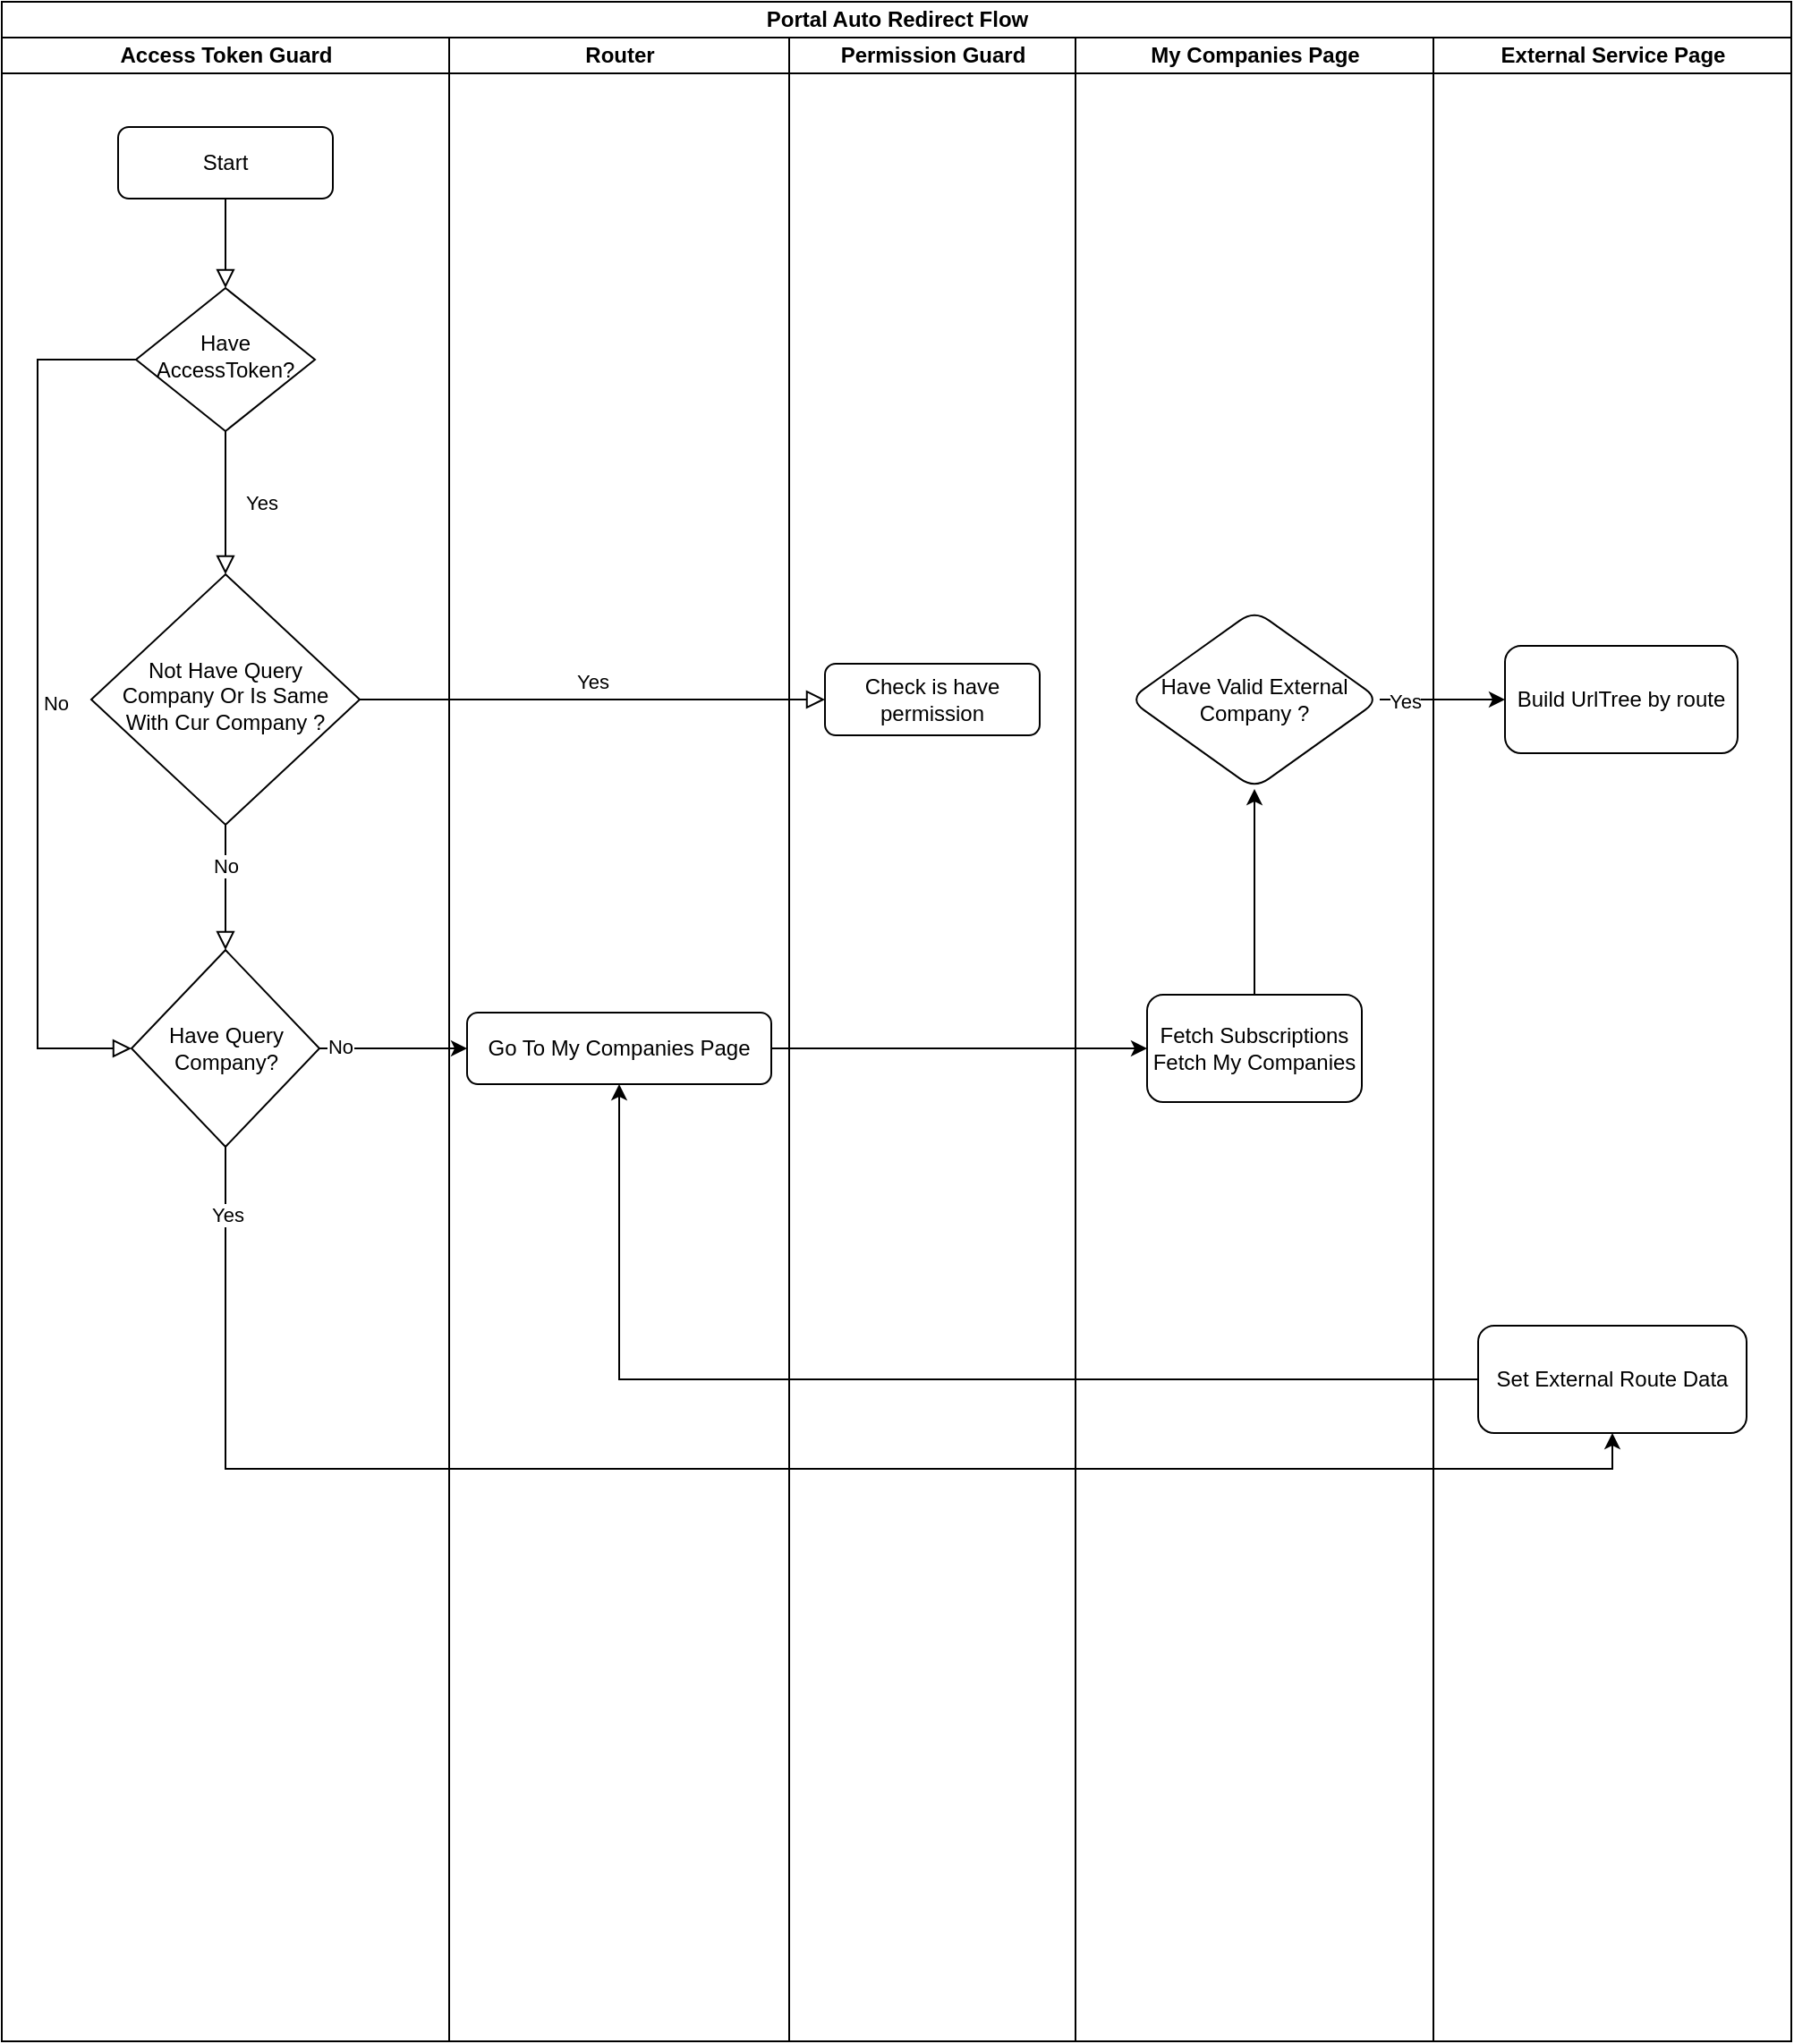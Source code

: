 <mxfile version="26.0.15">
  <diagram id="C5RBs43oDa-KdzZeNtuy" name="Page-1">
    <mxGraphModel dx="1242" dy="703" grid="1" gridSize="10" guides="1" tooltips="1" connect="1" arrows="1" fold="1" page="1" pageScale="1" pageWidth="827" pageHeight="1169" math="0" shadow="0">
      <root>
        <mxCell id="WIyWlLk6GJQsqaUBKTNV-0" />
        <mxCell id="WIyWlLk6GJQsqaUBKTNV-1" parent="WIyWlLk6GJQsqaUBKTNV-0" />
        <mxCell id="zBtAvuP8c3fkPAvaUFku-0" value="Portal Auto Redirect Flow" style="swimlane;childLayout=stackLayout;resizeParent=1;resizeParentMax=0;startSize=20;html=1;" vertex="1" parent="WIyWlLk6GJQsqaUBKTNV-1">
          <mxGeometry x="120" y="20" width="1000" height="1140" as="geometry" />
        </mxCell>
        <mxCell id="zBtAvuP8c3fkPAvaUFku-1" value="Access Token Guard" style="swimlane;startSize=20;html=1;" vertex="1" parent="zBtAvuP8c3fkPAvaUFku-0">
          <mxGeometry y="20" width="250" height="1120" as="geometry" />
        </mxCell>
        <mxCell id="WIyWlLk6GJQsqaUBKTNV-6" value="Have AccessToken?" style="rhombus;whiteSpace=wrap;html=1;shadow=0;fontFamily=Helvetica;fontSize=12;align=center;strokeWidth=1;spacing=6;spacingTop=-4;" parent="zBtAvuP8c3fkPAvaUFku-1" vertex="1">
          <mxGeometry x="75" y="140" width="100" height="80" as="geometry" />
        </mxCell>
        <mxCell id="WIyWlLk6GJQsqaUBKTNV-3" value="Start" style="rounded=1;whiteSpace=wrap;html=1;fontSize=12;glass=0;strokeWidth=1;shadow=0;" parent="zBtAvuP8c3fkPAvaUFku-1" vertex="1">
          <mxGeometry x="65" y="50" width="120" height="40" as="geometry" />
        </mxCell>
        <mxCell id="WIyWlLk6GJQsqaUBKTNV-2" value="" style="rounded=0;html=1;jettySize=auto;orthogonalLoop=1;fontSize=11;endArrow=block;endFill=0;endSize=8;strokeWidth=1;shadow=0;labelBackgroundColor=none;edgeStyle=orthogonalEdgeStyle;" parent="zBtAvuP8c3fkPAvaUFku-1" source="WIyWlLk6GJQsqaUBKTNV-3" target="WIyWlLk6GJQsqaUBKTNV-6" edge="1">
          <mxGeometry relative="1" as="geometry" />
        </mxCell>
        <mxCell id="zBtAvuP8c3fkPAvaUFku-9" value="Have Query Company?" style="rhombus;whiteSpace=wrap;html=1;" vertex="1" parent="zBtAvuP8c3fkPAvaUFku-1">
          <mxGeometry x="72.5" y="510" width="105" height="110" as="geometry" />
        </mxCell>
        <mxCell id="WIyWlLk6GJQsqaUBKTNV-5" value="No" style="edgeStyle=orthogonalEdgeStyle;rounded=0;html=1;jettySize=auto;orthogonalLoop=1;fontSize=11;endArrow=block;endFill=0;endSize=8;strokeWidth=1;shadow=0;labelBackgroundColor=none;exitX=0;exitY=0.5;exitDx=0;exitDy=0;entryX=0;entryY=0.5;entryDx=0;entryDy=0;" parent="zBtAvuP8c3fkPAvaUFku-1" source="WIyWlLk6GJQsqaUBKTNV-6" target="zBtAvuP8c3fkPAvaUFku-9" edge="1">
          <mxGeometry y="10" relative="1" as="geometry">
            <mxPoint as="offset" />
            <Array as="points">
              <mxPoint x="20" y="180" />
              <mxPoint x="20" y="565" />
            </Array>
          </mxGeometry>
        </mxCell>
        <mxCell id="WIyWlLk6GJQsqaUBKTNV-10" value="Not Have Query Company Or Is Same With Cur Company ?" style="rhombus;whiteSpace=wrap;html=1;shadow=0;fontFamily=Helvetica;fontSize=12;align=center;strokeWidth=1;spacing=6;spacingTop=-4;" parent="zBtAvuP8c3fkPAvaUFku-1" vertex="1">
          <mxGeometry x="50" y="300" width="150" height="140" as="geometry" />
        </mxCell>
        <mxCell id="WIyWlLk6GJQsqaUBKTNV-4" value="Yes" style="rounded=0;html=1;jettySize=auto;orthogonalLoop=1;fontSize=11;endArrow=block;endFill=0;endSize=8;strokeWidth=1;shadow=0;labelBackgroundColor=none;edgeStyle=orthogonalEdgeStyle;" parent="zBtAvuP8c3fkPAvaUFku-1" source="WIyWlLk6GJQsqaUBKTNV-6" target="WIyWlLk6GJQsqaUBKTNV-10" edge="1">
          <mxGeometry y="20" relative="1" as="geometry">
            <mxPoint as="offset" />
          </mxGeometry>
        </mxCell>
        <mxCell id="WIyWlLk6GJQsqaUBKTNV-8" value="" style="rounded=0;html=1;jettySize=auto;orthogonalLoop=1;fontSize=11;endArrow=block;endFill=0;endSize=8;strokeWidth=1;shadow=0;labelBackgroundColor=none;edgeStyle=orthogonalEdgeStyle;exitX=0.5;exitY=1;exitDx=0;exitDy=0;" parent="zBtAvuP8c3fkPAvaUFku-1" source="WIyWlLk6GJQsqaUBKTNV-10" target="zBtAvuP8c3fkPAvaUFku-9" edge="1">
          <mxGeometry x="0.333" y="20" relative="1" as="geometry">
            <mxPoint as="offset" />
            <mxPoint x="125" y="450" as="targetPoint" />
          </mxGeometry>
        </mxCell>
        <mxCell id="zBtAvuP8c3fkPAvaUFku-7" value="No" style="edgeLabel;html=1;align=center;verticalAlign=middle;resizable=0;points=[];" vertex="1" connectable="0" parent="WIyWlLk6GJQsqaUBKTNV-8">
          <mxGeometry x="-0.384" relative="1" as="geometry">
            <mxPoint y="1" as="offset" />
          </mxGeometry>
        </mxCell>
        <mxCell id="zBtAvuP8c3fkPAvaUFku-2" value="Router" style="swimlane;startSize=20;html=1;" vertex="1" parent="zBtAvuP8c3fkPAvaUFku-0">
          <mxGeometry x="250" y="20" width="190" height="1120" as="geometry" />
        </mxCell>
        <mxCell id="WIyWlLk6GJQsqaUBKTNV-7" value="Go To My Companies Page" style="rounded=1;whiteSpace=wrap;html=1;fontSize=12;glass=0;strokeWidth=1;shadow=0;" parent="zBtAvuP8c3fkPAvaUFku-2" vertex="1">
          <mxGeometry x="10" y="545" width="170" height="40" as="geometry" />
        </mxCell>
        <mxCell id="zBtAvuP8c3fkPAvaUFku-3" value="Permission Guard" style="swimlane;startSize=20;html=1;" vertex="1" parent="zBtAvuP8c3fkPAvaUFku-0">
          <mxGeometry x="440" y="20" width="160" height="1120" as="geometry" />
        </mxCell>
        <mxCell id="WIyWlLk6GJQsqaUBKTNV-12" value="Check is have permission" style="rounded=1;whiteSpace=wrap;html=1;fontSize=12;glass=0;strokeWidth=1;shadow=0;" parent="zBtAvuP8c3fkPAvaUFku-3" vertex="1">
          <mxGeometry x="20" y="350" width="120" height="40" as="geometry" />
        </mxCell>
        <mxCell id="zBtAvuP8c3fkPAvaUFku-16" value="My Companies Page" style="swimlane;startSize=20;html=1;" vertex="1" parent="zBtAvuP8c3fkPAvaUFku-0">
          <mxGeometry x="600" y="20" width="200" height="1120" as="geometry" />
        </mxCell>
        <mxCell id="zBtAvuP8c3fkPAvaUFku-22" value="" style="edgeStyle=orthogonalEdgeStyle;rounded=0;orthogonalLoop=1;jettySize=auto;html=1;" edge="1" parent="zBtAvuP8c3fkPAvaUFku-16" source="zBtAvuP8c3fkPAvaUFku-20" target="zBtAvuP8c3fkPAvaUFku-21">
          <mxGeometry relative="1" as="geometry" />
        </mxCell>
        <mxCell id="zBtAvuP8c3fkPAvaUFku-20" value="Fetch Subscriptions&lt;br&gt;Fetch My Companies" style="rounded=1;whiteSpace=wrap;html=1;" vertex="1" parent="zBtAvuP8c3fkPAvaUFku-16">
          <mxGeometry x="40" y="535" width="120" height="60" as="geometry" />
        </mxCell>
        <mxCell id="zBtAvuP8c3fkPAvaUFku-21" value="Have Valid External Company ?" style="rhombus;whiteSpace=wrap;html=1;rounded=1;" vertex="1" parent="zBtAvuP8c3fkPAvaUFku-16">
          <mxGeometry x="30" y="320" width="140" height="100" as="geometry" />
        </mxCell>
        <mxCell id="zBtAvuP8c3fkPAvaUFku-23" value="External Service Page" style="swimlane;startSize=20;html=1;" vertex="1" parent="zBtAvuP8c3fkPAvaUFku-0">
          <mxGeometry x="800" y="20" width="200" height="1120" as="geometry" />
        </mxCell>
        <mxCell id="zBtAvuP8c3fkPAvaUFku-28" value="Build UrlTree by route" style="rounded=1;whiteSpace=wrap;html=1;" vertex="1" parent="zBtAvuP8c3fkPAvaUFku-23">
          <mxGeometry x="40" y="340" width="130" height="60" as="geometry" />
        </mxCell>
        <mxCell id="zBtAvuP8c3fkPAvaUFku-32" value="Set External Route Data" style="rounded=1;whiteSpace=wrap;html=1;" vertex="1" parent="zBtAvuP8c3fkPAvaUFku-23">
          <mxGeometry x="25" y="720" width="150" height="60" as="geometry" />
        </mxCell>
        <mxCell id="WIyWlLk6GJQsqaUBKTNV-9" value="Yes" style="edgeStyle=orthogonalEdgeStyle;rounded=0;html=1;jettySize=auto;orthogonalLoop=1;fontSize=11;endArrow=block;endFill=0;endSize=8;strokeWidth=1;shadow=0;labelBackgroundColor=none;" parent="zBtAvuP8c3fkPAvaUFku-0" source="WIyWlLk6GJQsqaUBKTNV-10" target="WIyWlLk6GJQsqaUBKTNV-12" edge="1">
          <mxGeometry y="10" relative="1" as="geometry">
            <mxPoint as="offset" />
          </mxGeometry>
        </mxCell>
        <mxCell id="zBtAvuP8c3fkPAvaUFku-13" style="edgeStyle=orthogonalEdgeStyle;rounded=0;orthogonalLoop=1;jettySize=auto;html=1;entryX=0;entryY=0.5;entryDx=0;entryDy=0;" edge="1" parent="zBtAvuP8c3fkPAvaUFku-0" source="zBtAvuP8c3fkPAvaUFku-9" target="WIyWlLk6GJQsqaUBKTNV-7">
          <mxGeometry relative="1" as="geometry">
            <mxPoint x="260" y="585" as="targetPoint" />
          </mxGeometry>
        </mxCell>
        <mxCell id="zBtAvuP8c3fkPAvaUFku-14" value="No" style="edgeLabel;html=1;align=center;verticalAlign=middle;resizable=0;points=[];" vertex="1" connectable="0" parent="zBtAvuP8c3fkPAvaUFku-13">
          <mxGeometry x="-0.746" y="2" relative="1" as="geometry">
            <mxPoint x="1" y="1" as="offset" />
          </mxGeometry>
        </mxCell>
        <mxCell id="zBtAvuP8c3fkPAvaUFku-18" style="edgeStyle=orthogonalEdgeStyle;rounded=0;orthogonalLoop=1;jettySize=auto;html=1;entryX=0;entryY=0.5;entryDx=0;entryDy=0;" edge="1" parent="zBtAvuP8c3fkPAvaUFku-0" source="WIyWlLk6GJQsqaUBKTNV-7" target="zBtAvuP8c3fkPAvaUFku-20">
          <mxGeometry relative="1" as="geometry">
            <mxPoint x="640" y="830" as="targetPoint" />
          </mxGeometry>
        </mxCell>
        <mxCell id="zBtAvuP8c3fkPAvaUFku-29" style="edgeStyle=orthogonalEdgeStyle;rounded=0;orthogonalLoop=1;jettySize=auto;html=1;exitX=1;exitY=0.5;exitDx=0;exitDy=0;entryX=0;entryY=0.5;entryDx=0;entryDy=0;" edge="1" parent="zBtAvuP8c3fkPAvaUFku-0" source="zBtAvuP8c3fkPAvaUFku-21" target="zBtAvuP8c3fkPAvaUFku-28">
          <mxGeometry relative="1" as="geometry" />
        </mxCell>
        <mxCell id="zBtAvuP8c3fkPAvaUFku-31" value="Yes" style="edgeLabel;html=1;align=center;verticalAlign=middle;resizable=0;points=[];" vertex="1" connectable="0" parent="zBtAvuP8c3fkPAvaUFku-29">
          <mxGeometry x="-0.6" relative="1" as="geometry">
            <mxPoint y="1" as="offset" />
          </mxGeometry>
        </mxCell>
        <mxCell id="zBtAvuP8c3fkPAvaUFku-11" style="edgeStyle=orthogonalEdgeStyle;rounded=0;orthogonalLoop=1;jettySize=auto;html=1;exitX=0.5;exitY=1;exitDx=0;exitDy=0;entryX=0.5;entryY=1;entryDx=0;entryDy=0;" edge="1" parent="zBtAvuP8c3fkPAvaUFku-0" source="zBtAvuP8c3fkPAvaUFku-9" target="zBtAvuP8c3fkPAvaUFku-32">
          <mxGeometry relative="1" as="geometry">
            <mxPoint x="125" y="710" as="targetPoint" />
          </mxGeometry>
        </mxCell>
        <mxCell id="zBtAvuP8c3fkPAvaUFku-33" value="Yes" style="edgeLabel;html=1;align=center;verticalAlign=middle;resizable=0;points=[];" vertex="1" connectable="0" parent="zBtAvuP8c3fkPAvaUFku-11">
          <mxGeometry x="-0.924" y="1" relative="1" as="geometry">
            <mxPoint y="1" as="offset" />
          </mxGeometry>
        </mxCell>
        <mxCell id="zBtAvuP8c3fkPAvaUFku-34" style="edgeStyle=orthogonalEdgeStyle;rounded=0;orthogonalLoop=1;jettySize=auto;html=1;entryX=0.5;entryY=1;entryDx=0;entryDy=0;exitX=0;exitY=0.5;exitDx=0;exitDy=0;" edge="1" parent="zBtAvuP8c3fkPAvaUFku-0" source="zBtAvuP8c3fkPAvaUFku-32" target="WIyWlLk6GJQsqaUBKTNV-7">
          <mxGeometry relative="1" as="geometry" />
        </mxCell>
      </root>
    </mxGraphModel>
  </diagram>
</mxfile>
